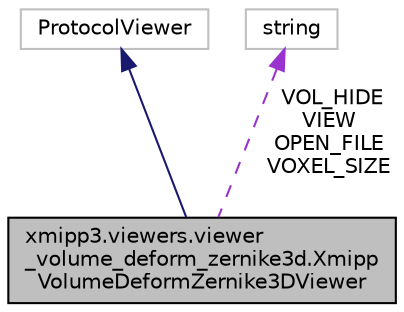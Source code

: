 digraph "xmipp3.viewers.viewer_volume_deform_zernike3d.XmippVolumeDeformZernike3DViewer"
{
  edge [fontname="Helvetica",fontsize="10",labelfontname="Helvetica",labelfontsize="10"];
  node [fontname="Helvetica",fontsize="10",shape=record];
  Node2 [label="xmipp3.viewers.viewer\l_volume_deform_zernike3d.Xmipp\lVolumeDeformZernike3DViewer",height=0.2,width=0.4,color="black", fillcolor="grey75", style="filled", fontcolor="black"];
  Node3 -> Node2 [dir="back",color="midnightblue",fontsize="10",style="solid",fontname="Helvetica"];
  Node3 [label="ProtocolViewer",height=0.2,width=0.4,color="grey75", fillcolor="white", style="filled"];
  Node4 -> Node2 [dir="back",color="darkorchid3",fontsize="10",style="dashed",label=" VOL_HIDE\nVIEW\nOPEN_FILE\nVOXEL_SIZE" ,fontname="Helvetica"];
  Node4 [label="string",height=0.2,width=0.4,color="grey75", fillcolor="white", style="filled"];
}

